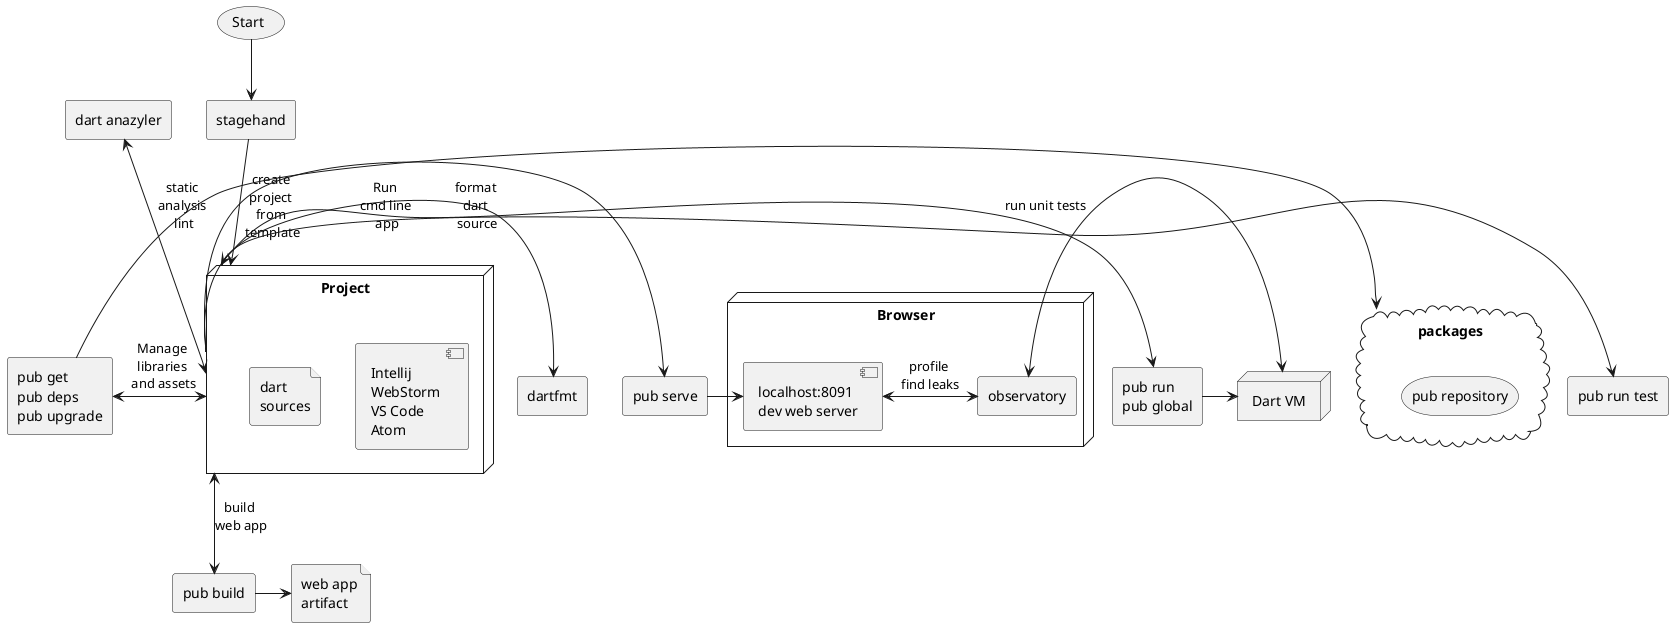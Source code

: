 @startuml

node "Project" as devProject {
    component [Intellij \nWebStorm \nVS Code \nAtom] [[https://www.dartlang.org/tools#ides]]
    file "dart \nsources"
}

cloud "packages" as pubRepo {
    storage "pub repository" [[https://pub.dartlang.org/]]
}

node Browser {
    component [localhost:8091 \ndev web server] as devServer
    agent observatory [[https://dart-lang.github.io/observatory/]]
}

node "Dart VM" as dartVM

agent "pub get \npub deps\npub upgrade" as pubDependencies [[https://www.dartlang.org/tools/pub]]

usecase "Start" as newProject

agent stagehand [[http://stagehand.pub/]]

agent "dart anazyler" as dartAnazyler [[https://www.dartlang.org/tools/analyzer]]

agent dartfmt [[https://pub.dartlang.org/packages/dart_style]]

agent "pub serve" as pubServe [[https://webdev.dartlang.org/tools/pub/pub-serve]]

agent "pub run \npub global" as pubRun [[https://www.dartlang.org/tools/pub/cmd/pub-run]]

agent "pub build" as pubBuild [[https://webdev.dartlang.org/tools/pub/pub-build]]

agent "pub run test" as pubTest [[https://pub.dartlang.org/packages/test]]

file "web app \nartifact" as webApp

newProject --> stagehand
devProject <-up- stagehand: create \nproject \nfrom \ntemplate
devProject <-left-> dartfmt: format \ndart \nsource
devProject -> pubServe
pubServe -> devServer
devProject <-up-> dartAnazyler: static \nanalysis \nlint
devServer <-right-> observatory: profile \nfind leaks
devProject <--> pubBuild: build \nweb app
devProject -> pubRun: Run \ncmd line \napp
devProject <-left-> pubDependencies: Manage \nlibraries \nand assets
pubBuild -> webApp
pubRepo <- pubDependencies
pubRun -> dartVM
observatory <-> dartVM
devProject -> pubTest: run unit tests

'User -> (Start)
'User --> (Analyze)
'
'Admin ---> (Analyze)
'
'note right of Admin : This is an example.
'
'note right of (Analyze)
'A note can also
'be on several lines
'end note
'
'note "This note is connected\nto several objects." as N2
'(Start) .. N2
'N2 .. (Use)
'

@enduml